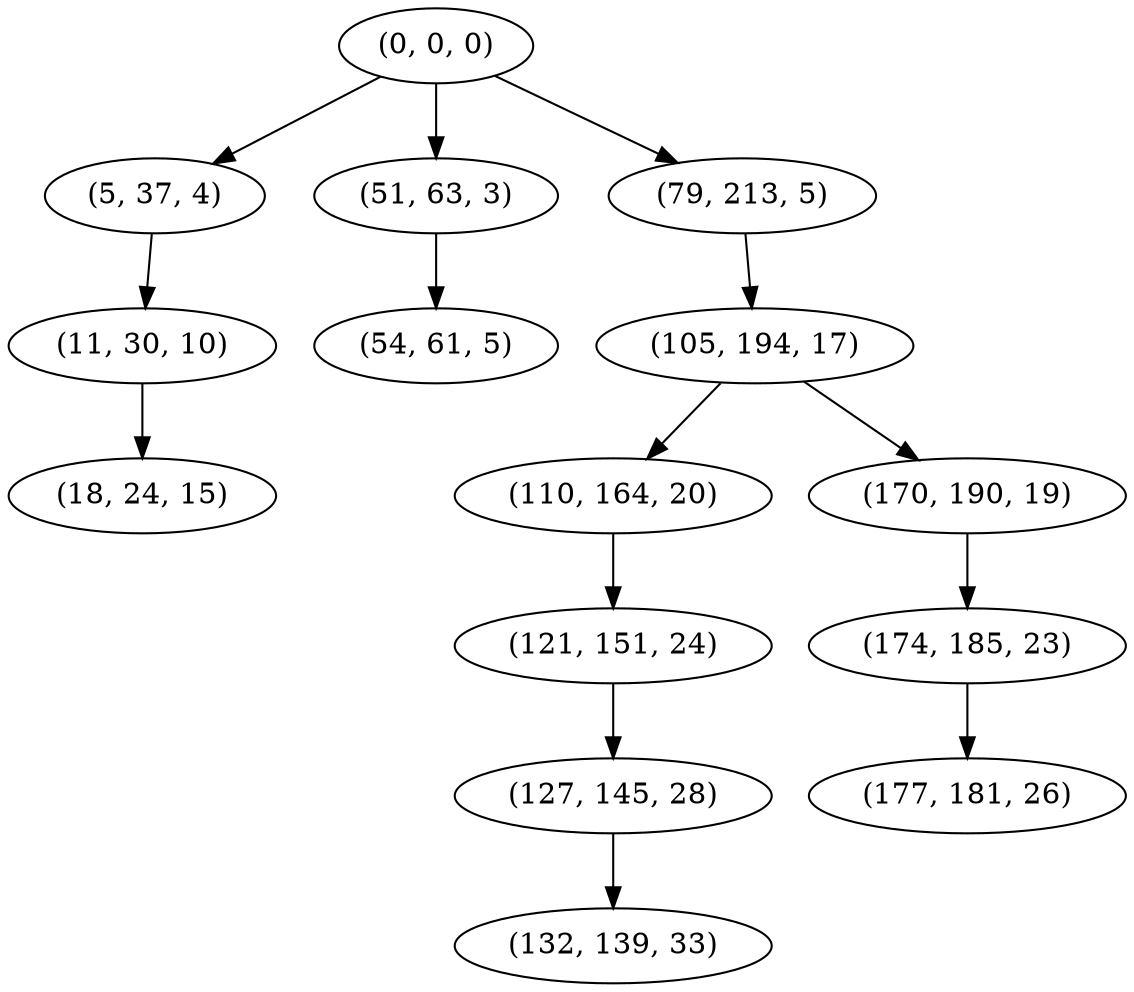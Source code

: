 digraph tree {
    "(0, 0, 0)";
    "(5, 37, 4)";
    "(11, 30, 10)";
    "(18, 24, 15)";
    "(51, 63, 3)";
    "(54, 61, 5)";
    "(79, 213, 5)";
    "(105, 194, 17)";
    "(110, 164, 20)";
    "(121, 151, 24)";
    "(127, 145, 28)";
    "(132, 139, 33)";
    "(170, 190, 19)";
    "(174, 185, 23)";
    "(177, 181, 26)";
    "(0, 0, 0)" -> "(5, 37, 4)";
    "(0, 0, 0)" -> "(51, 63, 3)";
    "(0, 0, 0)" -> "(79, 213, 5)";
    "(5, 37, 4)" -> "(11, 30, 10)";
    "(11, 30, 10)" -> "(18, 24, 15)";
    "(51, 63, 3)" -> "(54, 61, 5)";
    "(79, 213, 5)" -> "(105, 194, 17)";
    "(105, 194, 17)" -> "(110, 164, 20)";
    "(105, 194, 17)" -> "(170, 190, 19)";
    "(110, 164, 20)" -> "(121, 151, 24)";
    "(121, 151, 24)" -> "(127, 145, 28)";
    "(127, 145, 28)" -> "(132, 139, 33)";
    "(170, 190, 19)" -> "(174, 185, 23)";
    "(174, 185, 23)" -> "(177, 181, 26)";
}
